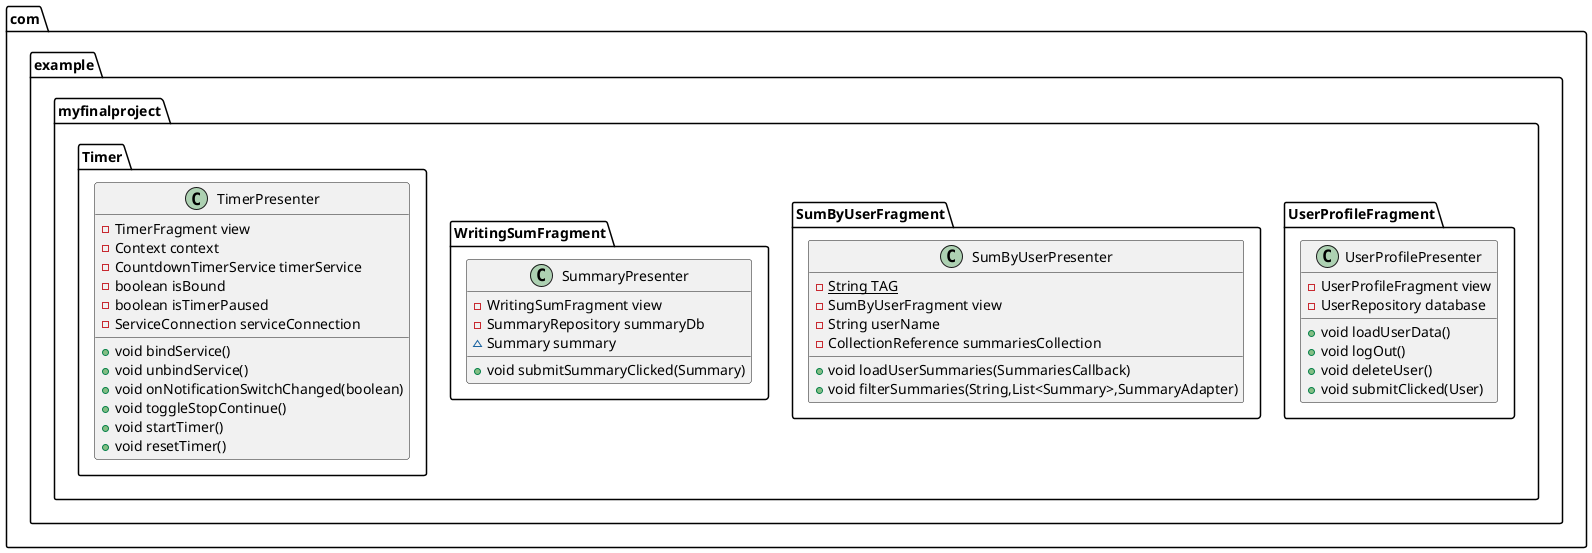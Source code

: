 @startuml
class com.example.myfinalproject.UserProfileFragment.UserProfilePresenter {
- UserProfileFragment view
- UserRepository database
+ void loadUserData()
+ void logOut()
+ void deleteUser()
+ void submitClicked(User)
}


class com.example.myfinalproject.SumByUserFragment.SumByUserPresenter {
- {static} String TAG
- SumByUserFragment view
- String userName
- CollectionReference summariesCollection
+ void loadUserSummaries(SummariesCallback)
+ void filterSummaries(String,List<Summary>,SummaryAdapter)
}


class com.example.myfinalproject.WritingSumFragment.SummaryPresenter {
- WritingSumFragment view
- SummaryRepository summaryDb
~ Summary summary
+ void submitSummaryClicked(Summary)
}


class com.example.myfinalproject.Timer.TimerPresenter {
- TimerFragment view
- Context context
- CountdownTimerService timerService
- boolean isBound
- boolean isTimerPaused
- ServiceConnection serviceConnection
+ void bindService()
+ void unbindService()
+ void onNotificationSwitchChanged(boolean)
+ void toggleStopContinue()
+ void startTimer()
+ void resetTimer()
}


@enduml